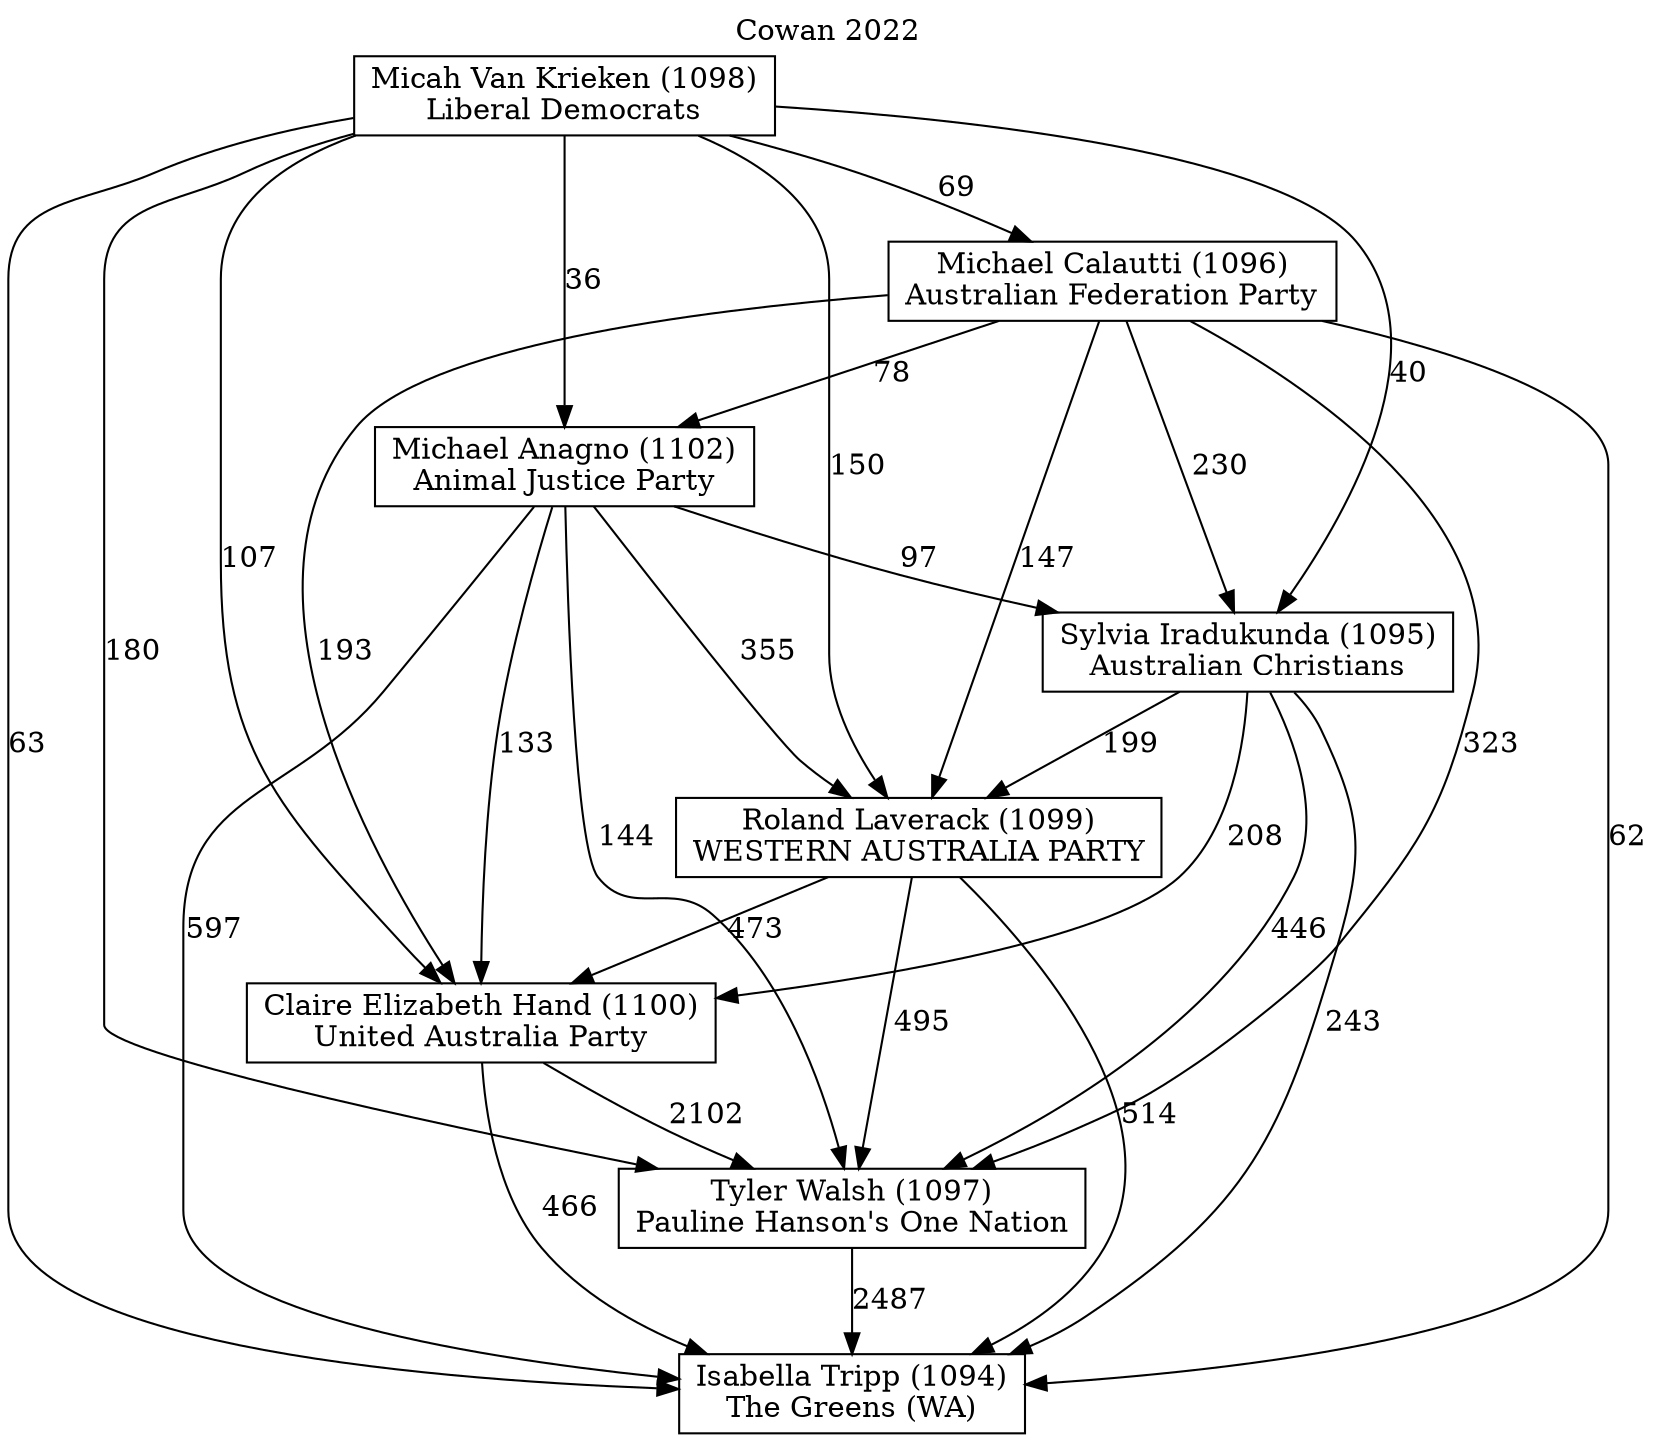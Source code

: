 // House preference flow
digraph "Isabella Tripp (1094)_Cowan_2022" {
	graph [label="Cowan 2022" labelloc=t mclimit=10]
	node [shape=box]
	"Claire Elizabeth Hand (1100)" [label="Claire Elizabeth Hand (1100)
United Australia Party"]
	"Isabella Tripp (1094)" [label="Isabella Tripp (1094)
The Greens (WA)"]
	"Micah Van Krieken (1098)" [label="Micah Van Krieken (1098)
Liberal Democrats"]
	"Michael Anagno (1102)" [label="Michael Anagno (1102)
Animal Justice Party"]
	"Michael Calautti (1096)" [label="Michael Calautti (1096)
Australian Federation Party"]
	"Roland Laverack (1099)" [label="Roland Laverack (1099)
WESTERN AUSTRALIA PARTY"]
	"Sylvia Iradukunda (1095)" [label="Sylvia Iradukunda (1095)
Australian Christians"]
	"Tyler Walsh (1097)" [label="Tyler Walsh (1097)
Pauline Hanson's One Nation"]
	"Claire Elizabeth Hand (1100)" -> "Isabella Tripp (1094)" [label=466]
	"Claire Elizabeth Hand (1100)" -> "Tyler Walsh (1097)" [label=2102]
	"Micah Van Krieken (1098)" -> "Claire Elizabeth Hand (1100)" [label=107]
	"Micah Van Krieken (1098)" -> "Isabella Tripp (1094)" [label=63]
	"Micah Van Krieken (1098)" -> "Michael Anagno (1102)" [label=36]
	"Micah Van Krieken (1098)" -> "Michael Calautti (1096)" [label=69]
	"Micah Van Krieken (1098)" -> "Roland Laverack (1099)" [label=150]
	"Micah Van Krieken (1098)" -> "Sylvia Iradukunda (1095)" [label=40]
	"Micah Van Krieken (1098)" -> "Tyler Walsh (1097)" [label=180]
	"Michael Anagno (1102)" -> "Claire Elizabeth Hand (1100)" [label=133]
	"Michael Anagno (1102)" -> "Isabella Tripp (1094)" [label=597]
	"Michael Anagno (1102)" -> "Roland Laverack (1099)" [label=355]
	"Michael Anagno (1102)" -> "Sylvia Iradukunda (1095)" [label=97]
	"Michael Anagno (1102)" -> "Tyler Walsh (1097)" [label=144]
	"Michael Calautti (1096)" -> "Claire Elizabeth Hand (1100)" [label=193]
	"Michael Calautti (1096)" -> "Isabella Tripp (1094)" [label=62]
	"Michael Calautti (1096)" -> "Michael Anagno (1102)" [label=78]
	"Michael Calautti (1096)" -> "Roland Laverack (1099)" [label=147]
	"Michael Calautti (1096)" -> "Sylvia Iradukunda (1095)" [label=230]
	"Michael Calautti (1096)" -> "Tyler Walsh (1097)" [label=323]
	"Roland Laverack (1099)" -> "Claire Elizabeth Hand (1100)" [label=473]
	"Roland Laverack (1099)" -> "Isabella Tripp (1094)" [label=514]
	"Roland Laverack (1099)" -> "Tyler Walsh (1097)" [label=495]
	"Sylvia Iradukunda (1095)" -> "Claire Elizabeth Hand (1100)" [label=208]
	"Sylvia Iradukunda (1095)" -> "Isabella Tripp (1094)" [label=243]
	"Sylvia Iradukunda (1095)" -> "Roland Laverack (1099)" [label=199]
	"Sylvia Iradukunda (1095)" -> "Tyler Walsh (1097)" [label=446]
	"Tyler Walsh (1097)" -> "Isabella Tripp (1094)" [label=2487]
}
